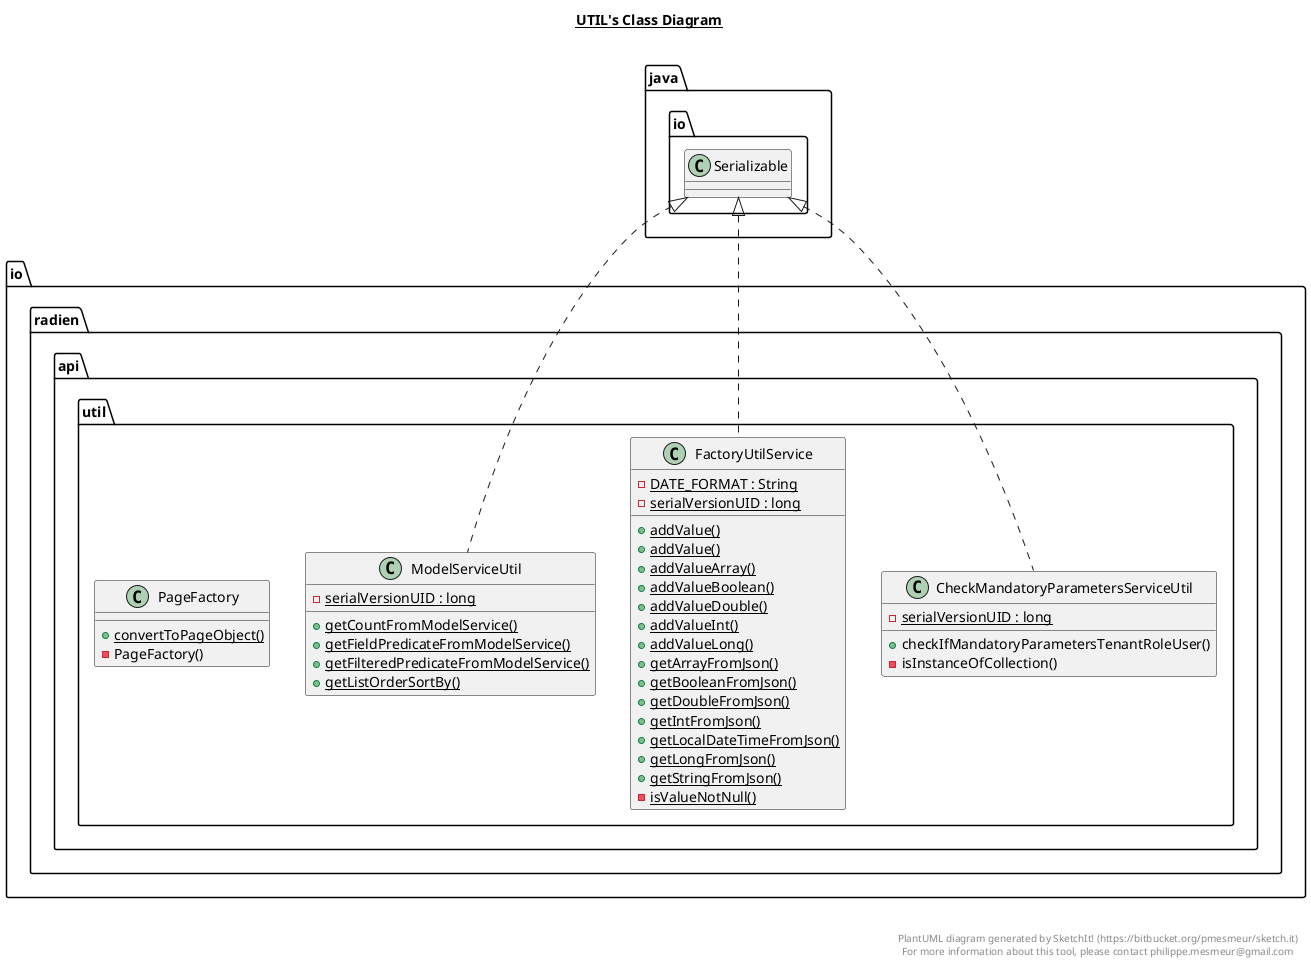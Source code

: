 @startuml

title __UTIL's Class Diagram__\n

  namespace io.radien.api {
    namespace util {
      class io.radien.api.util.CheckMandatoryParametersServiceUtil {
          {static} - serialVersionUID : long
          + checkIfMandatoryParametersTenantRoleUser()
          - isInstanceOfCollection()
      }
    }
  }
  

  namespace io.radien.api {
    namespace util {
      class io.radien.api.util.FactoryUtilService {
          {static} - DATE_FORMAT : String
          {static} - serialVersionUID : long
          {static} + addValue()
          {static} + addValue()
          {static} + addValueArray()
          {static} + addValueBoolean()
          {static} + addValueDouble()
          {static} + addValueInt()
          {static} + addValueLong()
          {static} + getArrayFromJson()
          {static} + getBooleanFromJson()
          {static} + getDoubleFromJson()
          {static} + getIntFromJson()
          {static} + getLocalDateTimeFromJson()
          {static} + getLongFromJson()
          {static} + getStringFromJson()
          {static} - isValueNotNull()
      }
    }
  }
  

  namespace io.radien.api {
    namespace util {
      class io.radien.api.util.ModelServiceUtil {
          {static} - serialVersionUID : long
          {static} + getCountFromModelService()
          {static} + getFieldPredicateFromModelService()
          {static} + getFilteredPredicateFromModelService()
          {static} + getListOrderSortBy()
      }
    }
  }
  

  namespace io.radien.api {
    namespace util {
      class io.radien.api.util.PageFactory {
          {static} + convertToPageObject()
          - PageFactory()
      }
    }
  }
  

  io.radien.api.util.CheckMandatoryParametersServiceUtil .up.|> java.io.Serializable
  io.radien.api.util.FactoryUtilService .up.|> java.io.Serializable
  io.radien.api.util.ModelServiceUtil .up.|> java.io.Serializable


right footer


PlantUML diagram generated by SketchIt! (https://bitbucket.org/pmesmeur/sketch.it)
For more information about this tool, please contact philippe.mesmeur@gmail.com
endfooter

@enduml
